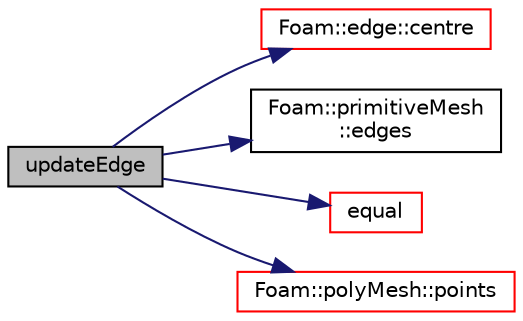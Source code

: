 digraph "updateEdge"
{
  bgcolor="transparent";
  edge [fontname="Helvetica",fontsize="10",labelfontname="Helvetica",labelfontsize="10"];
  node [fontname="Helvetica",fontsize="10",shape=record];
  rankdir="LR";
  Node474 [label="updateEdge",height=0.2,width=0.4,color="black", fillcolor="grey75", style="filled", fontcolor="black"];
  Node474 -> Node475 [color="midnightblue",fontsize="10",style="solid",fontname="Helvetica"];
  Node475 [label="Foam::edge::centre",height=0.2,width=0.4,color="red",URL="$a28361.html#a87a4cbbb775d06be2c2f27bdab4ddb04",tooltip="Return centre (centroid) "];
  Node474 -> Node479 [color="midnightblue",fontsize="10",style="solid",fontname="Helvetica"];
  Node479 [label="Foam::primitiveMesh\l::edges",height=0.2,width=0.4,color="black",URL="$a28685.html#a21d764179912ddda5c6f95193c289846",tooltip="Return mesh edges. Uses calcEdges. "];
  Node474 -> Node480 [color="midnightblue",fontsize="10",style="solid",fontname="Helvetica"];
  Node480 [label="equal",height=0.2,width=0.4,color="red",URL="$a25981.html#a3d212a903928a07b12608d4b222c6d22",tooltip="Same (like operator==) "];
  Node474 -> Node484 [color="midnightblue",fontsize="10",style="solid",fontname="Helvetica"];
  Node484 [label="Foam::polyMesh::points",height=0.2,width=0.4,color="red",URL="$a28565.html#ac44123fc1265297c41a43c3b62fdb4c2",tooltip="Return raw points. "];
}
